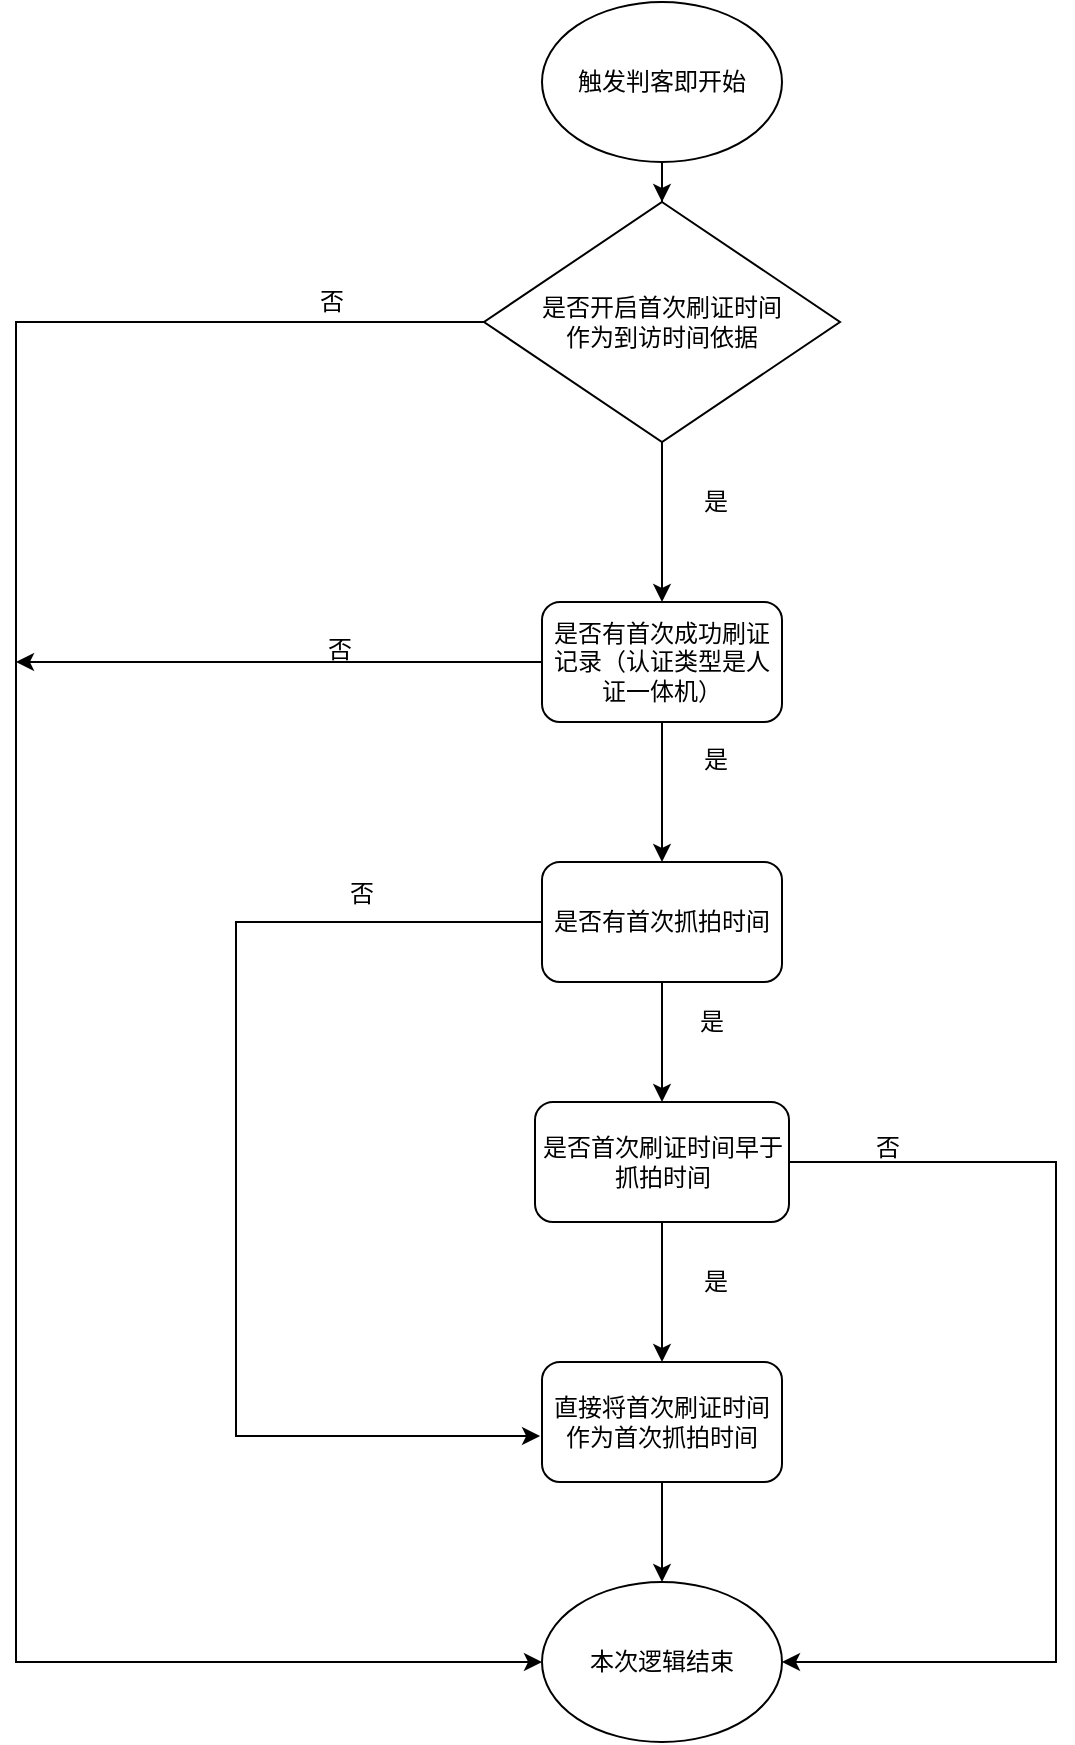 <mxfile version="12.1.7" type="device" pages="1"><diagram id="zeUWKuijgs5qddIOaHqE" name="Page-1"><mxGraphModel dx="795" dy="912" grid="1" gridSize="10" guides="1" tooltips="1" connect="1" arrows="1" fold="1" page="1" pageScale="1" pageWidth="827" pageHeight="1169" math="0" shadow="0"><root><mxCell id="0"/><mxCell id="1" parent="0"/><mxCell id="ie7qAcxv6HwQSygxepvX-4" style="edgeStyle=orthogonalEdgeStyle;rounded=0;orthogonalLoop=1;jettySize=auto;html=1;exitX=0;exitY=0.5;exitDx=0;exitDy=0;entryX=0;entryY=0.5;entryDx=0;entryDy=0;" edge="1" parent="1" source="ie7qAcxv6HwQSygxepvX-1" target="ie7qAcxv6HwQSygxepvX-3"><mxGeometry relative="1" as="geometry"><Array as="points"><mxPoint x="90" y="210"/><mxPoint x="90" y="880"/></Array></mxGeometry></mxCell><mxCell id="ie7qAcxv6HwQSygxepvX-8" value="" style="edgeStyle=orthogonalEdgeStyle;rounded=0;orthogonalLoop=1;jettySize=auto;html=1;" edge="1" parent="1" source="ie7qAcxv6HwQSygxepvX-1" target="ie7qAcxv6HwQSygxepvX-6"><mxGeometry relative="1" as="geometry"/></mxCell><mxCell id="ie7qAcxv6HwQSygxepvX-1" value="是否开启首次刷证时间&lt;br&gt;作为到访时间依据" style="rhombus;whiteSpace=wrap;html=1;" vertex="1" parent="1"><mxGeometry x="324" y="150" width="178" height="120" as="geometry"/></mxCell><mxCell id="ie7qAcxv6HwQSygxepvX-7" value="" style="edgeStyle=orthogonalEdgeStyle;rounded=0;orthogonalLoop=1;jettySize=auto;html=1;" edge="1" parent="1" source="ie7qAcxv6HwQSygxepvX-2" target="ie7qAcxv6HwQSygxepvX-1"><mxGeometry relative="1" as="geometry"/></mxCell><mxCell id="ie7qAcxv6HwQSygxepvX-2" value="触发判客即开始" style="ellipse;whiteSpace=wrap;html=1;" vertex="1" parent="1"><mxGeometry x="353" y="50" width="120" height="80" as="geometry"/></mxCell><mxCell id="ie7qAcxv6HwQSygxepvX-3" value="本次逻辑结束" style="ellipse;whiteSpace=wrap;html=1;" vertex="1" parent="1"><mxGeometry x="353" y="840" width="120" height="80" as="geometry"/></mxCell><mxCell id="ie7qAcxv6HwQSygxepvX-5" value="否" style="text;html=1;resizable=0;points=[];autosize=1;align=left;verticalAlign=top;spacingTop=-4;" vertex="1" parent="1"><mxGeometry x="240" y="190" width="30" height="20" as="geometry"/></mxCell><mxCell id="ie7qAcxv6HwQSygxepvX-14" value="" style="edgeStyle=orthogonalEdgeStyle;rounded=0;orthogonalLoop=1;jettySize=auto;html=1;" edge="1" parent="1" source="ie7qAcxv6HwQSygxepvX-6" target="ie7qAcxv6HwQSygxepvX-13"><mxGeometry relative="1" as="geometry"/></mxCell><mxCell id="ie7qAcxv6HwQSygxepvX-15" style="edgeStyle=orthogonalEdgeStyle;rounded=0;orthogonalLoop=1;jettySize=auto;html=1;" edge="1" parent="1" source="ie7qAcxv6HwQSygxepvX-6"><mxGeometry relative="1" as="geometry"><mxPoint x="90" y="380" as="targetPoint"/></mxGeometry></mxCell><mxCell id="ie7qAcxv6HwQSygxepvX-6" value="是否有首次成功刷证记录（认证类型是人证一体机）" style="rounded=1;whiteSpace=wrap;html=1;" vertex="1" parent="1"><mxGeometry x="353" y="350" width="120" height="60" as="geometry"/></mxCell><mxCell id="ie7qAcxv6HwQSygxepvX-12" value="否" style="text;html=1;resizable=0;points=[];autosize=1;align=left;verticalAlign=top;spacingTop=-4;" vertex="1" parent="1"><mxGeometry x="244" y="364" width="30" height="20" as="geometry"/></mxCell><mxCell id="ie7qAcxv6HwQSygxepvX-17" style="edgeStyle=orthogonalEdgeStyle;rounded=0;orthogonalLoop=1;jettySize=auto;html=1;entryX=-0.008;entryY=0.617;entryDx=0;entryDy=0;entryPerimeter=0;" edge="1" parent="1" source="ie7qAcxv6HwQSygxepvX-13" target="ie7qAcxv6HwQSygxepvX-16"><mxGeometry relative="1" as="geometry"><Array as="points"><mxPoint x="200" y="510"/><mxPoint x="200" y="767"/></Array></mxGeometry></mxCell><mxCell id="ie7qAcxv6HwQSygxepvX-20" value="" style="edgeStyle=orthogonalEdgeStyle;rounded=0;orthogonalLoop=1;jettySize=auto;html=1;" edge="1" parent="1" source="ie7qAcxv6HwQSygxepvX-13" target="ie7qAcxv6HwQSygxepvX-19"><mxGeometry relative="1" as="geometry"/></mxCell><mxCell id="ie7qAcxv6HwQSygxepvX-13" value="是否有首次抓拍时间" style="rounded=1;whiteSpace=wrap;html=1;" vertex="1" parent="1"><mxGeometry x="353" y="480" width="120" height="60" as="geometry"/></mxCell><mxCell id="ie7qAcxv6HwQSygxepvX-33" value="" style="edgeStyle=orthogonalEdgeStyle;rounded=0;orthogonalLoop=1;jettySize=auto;html=1;" edge="1" parent="1" source="ie7qAcxv6HwQSygxepvX-16" target="ie7qAcxv6HwQSygxepvX-3"><mxGeometry relative="1" as="geometry"/></mxCell><mxCell id="ie7qAcxv6HwQSygxepvX-16" value="直接将首次刷证时间&lt;br&gt;作为首次抓拍时间" style="rounded=1;whiteSpace=wrap;html=1;" vertex="1" parent="1"><mxGeometry x="353" y="730" width="120" height="60" as="geometry"/></mxCell><mxCell id="ie7qAcxv6HwQSygxepvX-18" value="否" style="text;html=1;resizable=0;points=[];autosize=1;align=left;verticalAlign=top;spacingTop=-4;" vertex="1" parent="1"><mxGeometry x="255" y="486" width="30" height="20" as="geometry"/></mxCell><mxCell id="ie7qAcxv6HwQSygxepvX-26" style="edgeStyle=orthogonalEdgeStyle;rounded=0;orthogonalLoop=1;jettySize=auto;html=1;entryX=1;entryY=0.5;entryDx=0;entryDy=0;" edge="1" parent="1" source="ie7qAcxv6HwQSygxepvX-19" target="ie7qAcxv6HwQSygxepvX-3"><mxGeometry relative="1" as="geometry"><Array as="points"><mxPoint x="610" y="630"/><mxPoint x="610" y="880"/></Array></mxGeometry></mxCell><mxCell id="ie7qAcxv6HwQSygxepvX-32" style="edgeStyle=orthogonalEdgeStyle;rounded=0;orthogonalLoop=1;jettySize=auto;html=1;entryX=0.5;entryY=0;entryDx=0;entryDy=0;" edge="1" parent="1" source="ie7qAcxv6HwQSygxepvX-19" target="ie7qAcxv6HwQSygxepvX-16"><mxGeometry relative="1" as="geometry"/></mxCell><mxCell id="ie7qAcxv6HwQSygxepvX-19" value="是否首次刷证时间早于&lt;br&gt;抓拍时间" style="rounded=1;whiteSpace=wrap;html=1;" vertex="1" parent="1"><mxGeometry x="349.5" y="600" width="127" height="60" as="geometry"/></mxCell><mxCell id="ie7qAcxv6HwQSygxepvX-21" value="是" style="text;html=1;resizable=0;points=[];autosize=1;align=left;verticalAlign=top;spacingTop=-4;" vertex="1" parent="1"><mxGeometry x="430" y="550" width="30" height="20" as="geometry"/></mxCell><mxCell id="ie7qAcxv6HwQSygxepvX-22" value="是" style="text;html=1;resizable=0;points=[];autosize=1;align=left;verticalAlign=top;spacingTop=-4;" vertex="1" parent="1"><mxGeometry x="432" y="290" width="30" height="20" as="geometry"/></mxCell><mxCell id="ie7qAcxv6HwQSygxepvX-23" value="是" style="text;html=1;resizable=0;points=[];autosize=1;align=left;verticalAlign=top;spacingTop=-4;" vertex="1" parent="1"><mxGeometry x="432" y="419" width="30" height="20" as="geometry"/></mxCell><mxCell id="ie7qAcxv6HwQSygxepvX-27" value="否" style="text;html=1;resizable=0;points=[];autosize=1;align=left;verticalAlign=top;spacingTop=-4;" vertex="1" parent="1"><mxGeometry x="518" y="613" width="30" height="20" as="geometry"/></mxCell><mxCell id="ie7qAcxv6HwQSygxepvX-34" value="是" style="text;html=1;resizable=0;points=[];autosize=1;align=left;verticalAlign=top;spacingTop=-4;" vertex="1" parent="1"><mxGeometry x="432" y="680" width="30" height="20" as="geometry"/></mxCell></root></mxGraphModel></diagram></mxfile>